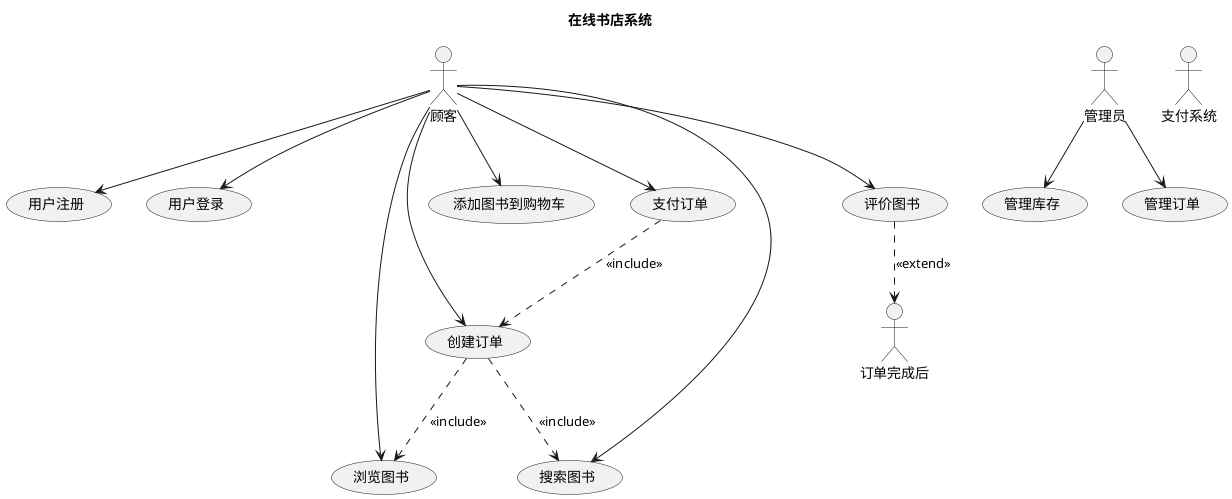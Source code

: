 @startuml
title 在线书店系统
actor "顾客" as 顾客
actor "管理员" as 管理员
actor "支付系统" as 支付系统
usecase "用户注册" as 用户注册
usecase "用户登录" as 用户登录
usecase "浏览图书" as 浏览图书
usecase "搜索图书" as 搜索图书
usecase "添加图书到购物车" as 添加图书到购物车
usecase "创建订单" as 创建订单
usecase "支付订单" as 支付订单
usecase "评价图书" as 评价图书
usecase "管理库存" as 管理库存
usecase "管理订单" as 管理订单
顾客 --> 用户注册
顾客 --> 用户登录
顾客 --> 浏览图书
顾客 --> 搜索图书
顾客 --> 添加图书到购物车
顾客 --> 创建订单
创建订单 ..> 浏览图书 : <<include>>
创建订单 ..> 搜索图书 : <<include>>
顾客 --> 支付订单
支付订单 ..> 创建订单 : <<include>>
顾客 --> 评价图书
评价图书 ..> 订单完成后 : <<extend>>
管理员 --> 管理库存
管理员 --> 管理订单
@enduml